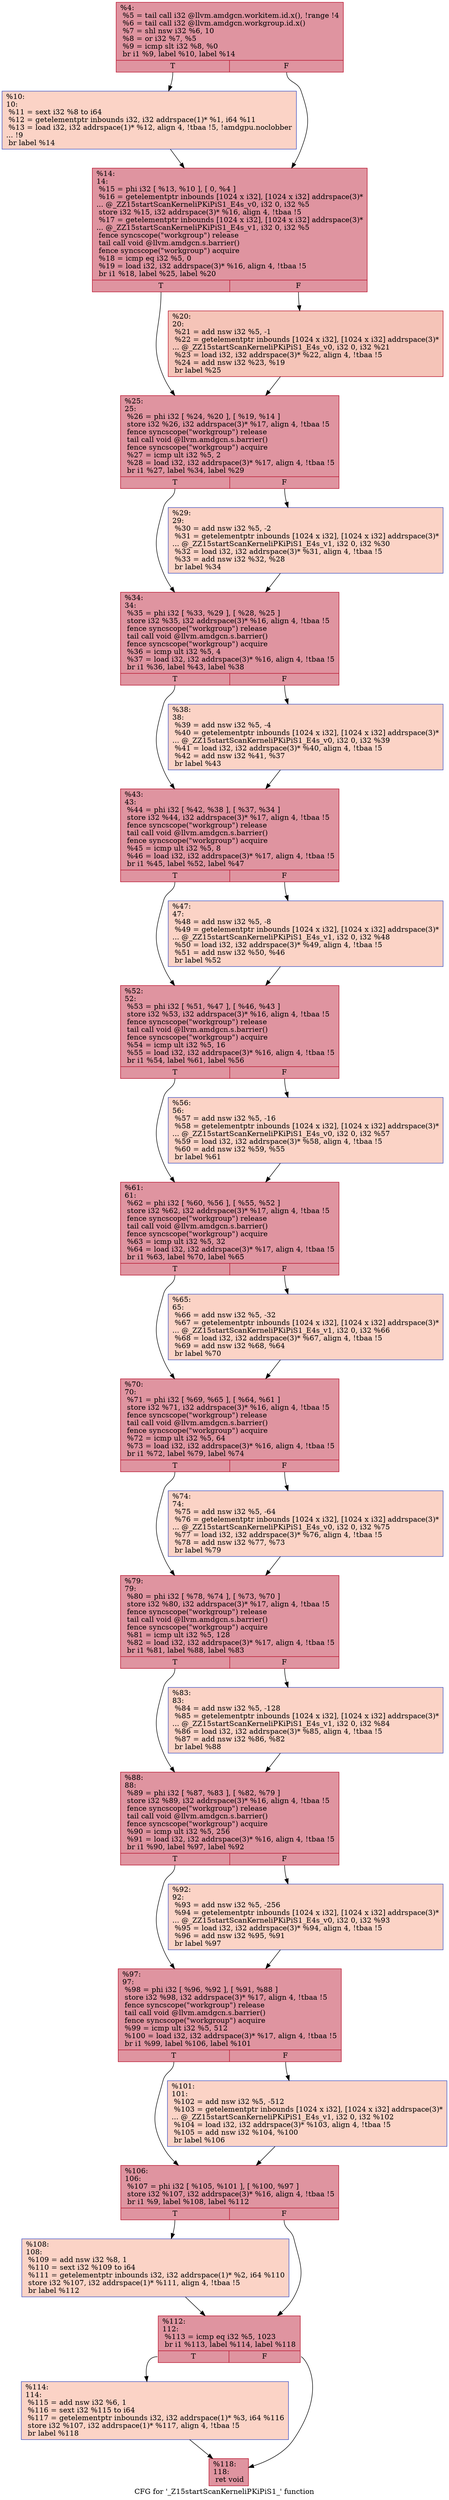 digraph "CFG for '_Z15startScanKerneliPKiPiS1_' function" {
	label="CFG for '_Z15startScanKerneliPKiPiS1_' function";

	Node0x5f2bba0 [shape=record,color="#b70d28ff", style=filled, fillcolor="#b70d2870",label="{%4:\l  %5 = tail call i32 @llvm.amdgcn.workitem.id.x(), !range !4\l  %6 = tail call i32 @llvm.amdgcn.workgroup.id.x()\l  %7 = shl nsw i32 %6, 10\l  %8 = or i32 %7, %5\l  %9 = icmp slt i32 %8, %0\l  br i1 %9, label %10, label %14\l|{<s0>T|<s1>F}}"];
	Node0x5f2bba0:s0 -> Node0x5f2bbf0;
	Node0x5f2bba0:s1 -> Node0x5f2d3c0;
	Node0x5f2bbf0 [shape=record,color="#3d50c3ff", style=filled, fillcolor="#f59c7d70",label="{%10:\l10:                                               \l  %11 = sext i32 %8 to i64\l  %12 = getelementptr inbounds i32, i32 addrspace(1)* %1, i64 %11\l  %13 = load i32, i32 addrspace(1)* %12, align 4, !tbaa !5, !amdgpu.noclobber\l... !9\l  br label %14\l}"];
	Node0x5f2bbf0 -> Node0x5f2d3c0;
	Node0x5f2d3c0 [shape=record,color="#b70d28ff", style=filled, fillcolor="#b70d2870",label="{%14:\l14:                                               \l  %15 = phi i32 [ %13, %10 ], [ 0, %4 ]\l  %16 = getelementptr inbounds [1024 x i32], [1024 x i32] addrspace(3)*\l... @_ZZ15startScanKerneliPKiPiS1_E4s_v0, i32 0, i32 %5\l  store i32 %15, i32 addrspace(3)* %16, align 4, !tbaa !5\l  %17 = getelementptr inbounds [1024 x i32], [1024 x i32] addrspace(3)*\l... @_ZZ15startScanKerneliPKiPiS1_E4s_v1, i32 0, i32 %5\l  fence syncscope(\"workgroup\") release\l  tail call void @llvm.amdgcn.s.barrier()\l  fence syncscope(\"workgroup\") acquire\l  %18 = icmp eq i32 %5, 0\l  %19 = load i32, i32 addrspace(3)* %16, align 4, !tbaa !5\l  br i1 %18, label %25, label %20\l|{<s0>T|<s1>F}}"];
	Node0x5f2d3c0:s0 -> Node0x5f2e740;
	Node0x5f2d3c0:s1 -> Node0x5f2e7d0;
	Node0x5f2e7d0 [shape=record,color="#b70d28ff", style=filled, fillcolor="#e97a5f70",label="{%20:\l20:                                               \l  %21 = add nsw i32 %5, -1\l  %22 = getelementptr inbounds [1024 x i32], [1024 x i32] addrspace(3)*\l... @_ZZ15startScanKerneliPKiPiS1_E4s_v0, i32 0, i32 %21\l  %23 = load i32, i32 addrspace(3)* %22, align 4, !tbaa !5\l  %24 = add nsw i32 %23, %19\l  br label %25\l}"];
	Node0x5f2e7d0 -> Node0x5f2e740;
	Node0x5f2e740 [shape=record,color="#b70d28ff", style=filled, fillcolor="#b70d2870",label="{%25:\l25:                                               \l  %26 = phi i32 [ %24, %20 ], [ %19, %14 ]\l  store i32 %26, i32 addrspace(3)* %17, align 4, !tbaa !5\l  fence syncscope(\"workgroup\") release\l  tail call void @llvm.amdgcn.s.barrier()\l  fence syncscope(\"workgroup\") acquire\l  %27 = icmp ult i32 %5, 2\l  %28 = load i32, i32 addrspace(3)* %17, align 4, !tbaa !5\l  br i1 %27, label %34, label %29\l|{<s0>T|<s1>F}}"];
	Node0x5f2e740:s0 -> Node0x5f2f000;
	Node0x5f2e740:s1 -> Node0x5f2f050;
	Node0x5f2f050 [shape=record,color="#3d50c3ff", style=filled, fillcolor="#f59c7d70",label="{%29:\l29:                                               \l  %30 = add nsw i32 %5, -2\l  %31 = getelementptr inbounds [1024 x i32], [1024 x i32] addrspace(3)*\l... @_ZZ15startScanKerneliPKiPiS1_E4s_v1, i32 0, i32 %30\l  %32 = load i32, i32 addrspace(3)* %31, align 4, !tbaa !5\l  %33 = add nsw i32 %32, %28\l  br label %34\l}"];
	Node0x5f2f050 -> Node0x5f2f000;
	Node0x5f2f000 [shape=record,color="#b70d28ff", style=filled, fillcolor="#b70d2870",label="{%34:\l34:                                               \l  %35 = phi i32 [ %33, %29 ], [ %28, %25 ]\l  store i32 %35, i32 addrspace(3)* %16, align 4, !tbaa !5\l  fence syncscope(\"workgroup\") release\l  tail call void @llvm.amdgcn.s.barrier()\l  fence syncscope(\"workgroup\") acquire\l  %36 = icmp ult i32 %5, 4\l  %37 = load i32, i32 addrspace(3)* %16, align 4, !tbaa !5\l  br i1 %36, label %43, label %38\l|{<s0>T|<s1>F}}"];
	Node0x5f2f000:s0 -> Node0x5f2f930;
	Node0x5f2f000:s1 -> Node0x5f2f980;
	Node0x5f2f980 [shape=record,color="#3d50c3ff", style=filled, fillcolor="#f59c7d70",label="{%38:\l38:                                               \l  %39 = add nsw i32 %5, -4\l  %40 = getelementptr inbounds [1024 x i32], [1024 x i32] addrspace(3)*\l... @_ZZ15startScanKerneliPKiPiS1_E4s_v0, i32 0, i32 %39\l  %41 = load i32, i32 addrspace(3)* %40, align 4, !tbaa !5\l  %42 = add nsw i32 %41, %37\l  br label %43\l}"];
	Node0x5f2f980 -> Node0x5f2f930;
	Node0x5f2f930 [shape=record,color="#b70d28ff", style=filled, fillcolor="#b70d2870",label="{%43:\l43:                                               \l  %44 = phi i32 [ %42, %38 ], [ %37, %34 ]\l  store i32 %44, i32 addrspace(3)* %17, align 4, !tbaa !5\l  fence syncscope(\"workgroup\") release\l  tail call void @llvm.amdgcn.s.barrier()\l  fence syncscope(\"workgroup\") acquire\l  %45 = icmp ult i32 %5, 8\l  %46 = load i32, i32 addrspace(3)* %17, align 4, !tbaa !5\l  br i1 %45, label %52, label %47\l|{<s0>T|<s1>F}}"];
	Node0x5f2f930:s0 -> Node0x5f30150;
	Node0x5f2f930:s1 -> Node0x5f301a0;
	Node0x5f301a0 [shape=record,color="#3d50c3ff", style=filled, fillcolor="#f59c7d70",label="{%47:\l47:                                               \l  %48 = add nsw i32 %5, -8\l  %49 = getelementptr inbounds [1024 x i32], [1024 x i32] addrspace(3)*\l... @_ZZ15startScanKerneliPKiPiS1_E4s_v1, i32 0, i32 %48\l  %50 = load i32, i32 addrspace(3)* %49, align 4, !tbaa !5\l  %51 = add nsw i32 %50, %46\l  br label %52\l}"];
	Node0x5f301a0 -> Node0x5f30150;
	Node0x5f30150 [shape=record,color="#b70d28ff", style=filled, fillcolor="#b70d2870",label="{%52:\l52:                                               \l  %53 = phi i32 [ %51, %47 ], [ %46, %43 ]\l  store i32 %53, i32 addrspace(3)* %16, align 4, !tbaa !5\l  fence syncscope(\"workgroup\") release\l  tail call void @llvm.amdgcn.s.barrier()\l  fence syncscope(\"workgroup\") acquire\l  %54 = icmp ult i32 %5, 16\l  %55 = load i32, i32 addrspace(3)* %16, align 4, !tbaa !5\l  br i1 %54, label %61, label %56\l|{<s0>T|<s1>F}}"];
	Node0x5f30150:s0 -> Node0x5f30970;
	Node0x5f30150:s1 -> Node0x5f309c0;
	Node0x5f309c0 [shape=record,color="#3d50c3ff", style=filled, fillcolor="#f59c7d70",label="{%56:\l56:                                               \l  %57 = add nsw i32 %5, -16\l  %58 = getelementptr inbounds [1024 x i32], [1024 x i32] addrspace(3)*\l... @_ZZ15startScanKerneliPKiPiS1_E4s_v0, i32 0, i32 %57\l  %59 = load i32, i32 addrspace(3)* %58, align 4, !tbaa !5\l  %60 = add nsw i32 %59, %55\l  br label %61\l}"];
	Node0x5f309c0 -> Node0x5f30970;
	Node0x5f30970 [shape=record,color="#b70d28ff", style=filled, fillcolor="#b70d2870",label="{%61:\l61:                                               \l  %62 = phi i32 [ %60, %56 ], [ %55, %52 ]\l  store i32 %62, i32 addrspace(3)* %17, align 4, !tbaa !5\l  fence syncscope(\"workgroup\") release\l  tail call void @llvm.amdgcn.s.barrier()\l  fence syncscope(\"workgroup\") acquire\l  %63 = icmp ult i32 %5, 32\l  %64 = load i32, i32 addrspace(3)* %17, align 4, !tbaa !5\l  br i1 %63, label %70, label %65\l|{<s0>T|<s1>F}}"];
	Node0x5f30970:s0 -> Node0x5f2f390;
	Node0x5f30970:s1 -> Node0x5f2f3e0;
	Node0x5f2f3e0 [shape=record,color="#3d50c3ff", style=filled, fillcolor="#f59c7d70",label="{%65:\l65:                                               \l  %66 = add nsw i32 %5, -32\l  %67 = getelementptr inbounds [1024 x i32], [1024 x i32] addrspace(3)*\l... @_ZZ15startScanKerneliPKiPiS1_E4s_v1, i32 0, i32 %66\l  %68 = load i32, i32 addrspace(3)* %67, align 4, !tbaa !5\l  %69 = add nsw i32 %68, %64\l  br label %70\l}"];
	Node0x5f2f3e0 -> Node0x5f2f390;
	Node0x5f2f390 [shape=record,color="#b70d28ff", style=filled, fillcolor="#b70d2870",label="{%70:\l70:                                               \l  %71 = phi i32 [ %69, %65 ], [ %64, %61 ]\l  store i32 %71, i32 addrspace(3)* %16, align 4, !tbaa !5\l  fence syncscope(\"workgroup\") release\l  tail call void @llvm.amdgcn.s.barrier()\l  fence syncscope(\"workgroup\") acquire\l  %72 = icmp ult i32 %5, 64\l  %73 = load i32, i32 addrspace(3)* %16, align 4, !tbaa !5\l  br i1 %72, label %79, label %74\l|{<s0>T|<s1>F}}"];
	Node0x5f2f390:s0 -> Node0x5f31bb0;
	Node0x5f2f390:s1 -> Node0x5f31c00;
	Node0x5f31c00 [shape=record,color="#3d50c3ff", style=filled, fillcolor="#f59c7d70",label="{%74:\l74:                                               \l  %75 = add nsw i32 %5, -64\l  %76 = getelementptr inbounds [1024 x i32], [1024 x i32] addrspace(3)*\l... @_ZZ15startScanKerneliPKiPiS1_E4s_v0, i32 0, i32 %75\l  %77 = load i32, i32 addrspace(3)* %76, align 4, !tbaa !5\l  %78 = add nsw i32 %77, %73\l  br label %79\l}"];
	Node0x5f31c00 -> Node0x5f31bb0;
	Node0x5f31bb0 [shape=record,color="#b70d28ff", style=filled, fillcolor="#b70d2870",label="{%79:\l79:                                               \l  %80 = phi i32 [ %78, %74 ], [ %73, %70 ]\l  store i32 %80, i32 addrspace(3)* %17, align 4, !tbaa !5\l  fence syncscope(\"workgroup\") release\l  tail call void @llvm.amdgcn.s.barrier()\l  fence syncscope(\"workgroup\") acquire\l  %81 = icmp ult i32 %5, 128\l  %82 = load i32, i32 addrspace(3)* %17, align 4, !tbaa !5\l  br i1 %81, label %88, label %83\l|{<s0>T|<s1>F}}"];
	Node0x5f31bb0:s0 -> Node0x5f323d0;
	Node0x5f31bb0:s1 -> Node0x5f32420;
	Node0x5f32420 [shape=record,color="#3d50c3ff", style=filled, fillcolor="#f59c7d70",label="{%83:\l83:                                               \l  %84 = add nsw i32 %5, -128\l  %85 = getelementptr inbounds [1024 x i32], [1024 x i32] addrspace(3)*\l... @_ZZ15startScanKerneliPKiPiS1_E4s_v1, i32 0, i32 %84\l  %86 = load i32, i32 addrspace(3)* %85, align 4, !tbaa !5\l  %87 = add nsw i32 %86, %82\l  br label %88\l}"];
	Node0x5f32420 -> Node0x5f323d0;
	Node0x5f323d0 [shape=record,color="#b70d28ff", style=filled, fillcolor="#b70d2870",label="{%88:\l88:                                               \l  %89 = phi i32 [ %87, %83 ], [ %82, %79 ]\l  store i32 %89, i32 addrspace(3)* %16, align 4, !tbaa !5\l  fence syncscope(\"workgroup\") release\l  tail call void @llvm.amdgcn.s.barrier()\l  fence syncscope(\"workgroup\") acquire\l  %90 = icmp ult i32 %5, 256\l  %91 = load i32, i32 addrspace(3)* %16, align 4, !tbaa !5\l  br i1 %90, label %97, label %92\l|{<s0>T|<s1>F}}"];
	Node0x5f323d0:s0 -> Node0x5f32bf0;
	Node0x5f323d0:s1 -> Node0x5f32c40;
	Node0x5f32c40 [shape=record,color="#3d50c3ff", style=filled, fillcolor="#f59c7d70",label="{%92:\l92:                                               \l  %93 = add nsw i32 %5, -256\l  %94 = getelementptr inbounds [1024 x i32], [1024 x i32] addrspace(3)*\l... @_ZZ15startScanKerneliPKiPiS1_E4s_v0, i32 0, i32 %93\l  %95 = load i32, i32 addrspace(3)* %94, align 4, !tbaa !5\l  %96 = add nsw i32 %95, %91\l  br label %97\l}"];
	Node0x5f32c40 -> Node0x5f32bf0;
	Node0x5f32bf0 [shape=record,color="#b70d28ff", style=filled, fillcolor="#b70d2870",label="{%97:\l97:                                               \l  %98 = phi i32 [ %96, %92 ], [ %91, %88 ]\l  store i32 %98, i32 addrspace(3)* %17, align 4, !tbaa !5\l  fence syncscope(\"workgroup\") release\l  tail call void @llvm.amdgcn.s.barrier()\l  fence syncscope(\"workgroup\") acquire\l  %99 = icmp ult i32 %5, 512\l  %100 = load i32, i32 addrspace(3)* %17, align 4, !tbaa !5\l  br i1 %99, label %106, label %101\l|{<s0>T|<s1>F}}"];
	Node0x5f32bf0:s0 -> Node0x5f33410;
	Node0x5f32bf0:s1 -> Node0x5f33460;
	Node0x5f33460 [shape=record,color="#3d50c3ff", style=filled, fillcolor="#f59c7d70",label="{%101:\l101:                                              \l  %102 = add nsw i32 %5, -512\l  %103 = getelementptr inbounds [1024 x i32], [1024 x i32] addrspace(3)*\l... @_ZZ15startScanKerneliPKiPiS1_E4s_v1, i32 0, i32 %102\l  %104 = load i32, i32 addrspace(3)* %103, align 4, !tbaa !5\l  %105 = add nsw i32 %104, %100\l  br label %106\l}"];
	Node0x5f33460 -> Node0x5f33410;
	Node0x5f33410 [shape=record,color="#b70d28ff", style=filled, fillcolor="#b70d2870",label="{%106:\l106:                                              \l  %107 = phi i32 [ %105, %101 ], [ %100, %97 ]\l  store i32 %107, i32 addrspace(3)* %16, align 4, !tbaa !5\l  br i1 %9, label %108, label %112\l|{<s0>T|<s1>F}}"];
	Node0x5f33410:s0 -> Node0x5f33990;
	Node0x5f33410:s1 -> Node0x5f339e0;
	Node0x5f33990 [shape=record,color="#3d50c3ff", style=filled, fillcolor="#f59c7d70",label="{%108:\l108:                                              \l  %109 = add nsw i32 %8, 1\l  %110 = sext i32 %109 to i64\l  %111 = getelementptr inbounds i32, i32 addrspace(1)* %2, i64 %110\l  store i32 %107, i32 addrspace(1)* %111, align 4, !tbaa !5\l  br label %112\l}"];
	Node0x5f33990 -> Node0x5f339e0;
	Node0x5f339e0 [shape=record,color="#b70d28ff", style=filled, fillcolor="#b70d2870",label="{%112:\l112:                                              \l  %113 = icmp eq i32 %5, 1023\l  br i1 %113, label %114, label %118\l|{<s0>T|<s1>F}}"];
	Node0x5f339e0:s0 -> Node0x5f33e40;
	Node0x5f339e0:s1 -> Node0x5f33e90;
	Node0x5f33e40 [shape=record,color="#3d50c3ff", style=filled, fillcolor="#f59c7d70",label="{%114:\l114:                                              \l  %115 = add nsw i32 %6, 1\l  %116 = sext i32 %115 to i64\l  %117 = getelementptr inbounds i32, i32 addrspace(1)* %3, i64 %116\l  store i32 %107, i32 addrspace(1)* %117, align 4, !tbaa !5\l  br label %118\l}"];
	Node0x5f33e40 -> Node0x5f33e90;
	Node0x5f33e90 [shape=record,color="#b70d28ff", style=filled, fillcolor="#b70d2870",label="{%118:\l118:                                              \l  ret void\l}"];
}
